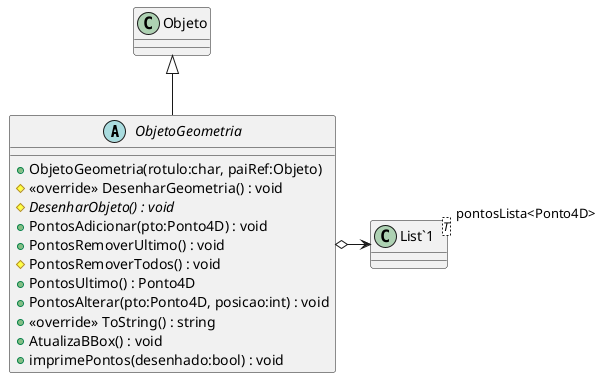 @startuml
abstract class ObjetoGeometria {
    + ObjetoGeometria(rotulo:char, paiRef:Objeto)
    # <<override>> DesenharGeometria() : void
    # {abstract} DesenharObjeto() : void
    + PontosAdicionar(pto:Ponto4D) : void
    + PontosRemoverUltimo() : void
    # PontosRemoverTodos() : void
    + PontosUltimo() : Ponto4D
    + PontosAlterar(pto:Ponto4D, posicao:int) : void
    + <<override>> ToString() : string
    + AtualizaBBox() : void
    + imprimePontos(desenhado:bool) : void
}
class "List`1"<T> {
}
Objeto <|-- ObjetoGeometria
ObjetoGeometria o-> "pontosLista<Ponto4D>" "List`1"
@enduml
